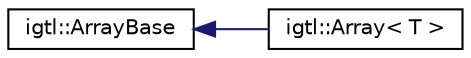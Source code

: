 digraph "Graphical Class Hierarchy"
{
  edge [fontname="Helvetica",fontsize="10",labelfontname="Helvetica",labelfontsize="10"];
  node [fontname="Helvetica",fontsize="10",shape=record];
  rankdir="LR";
  Node1 [label="igtl::ArrayBase",height=0.2,width=0.4,color="black", fillcolor="white", style="filled",URL="$classigtl_1_1ArrayBase.html"];
  Node1 -> Node2 [dir="back",color="midnightblue",fontsize="10",style="solid",fontname="Helvetica"];
  Node2 [label="igtl::Array\< T \>",height=0.2,width=0.4,color="black", fillcolor="white", style="filled",URL="$classigtl_1_1Array.html"];
}
